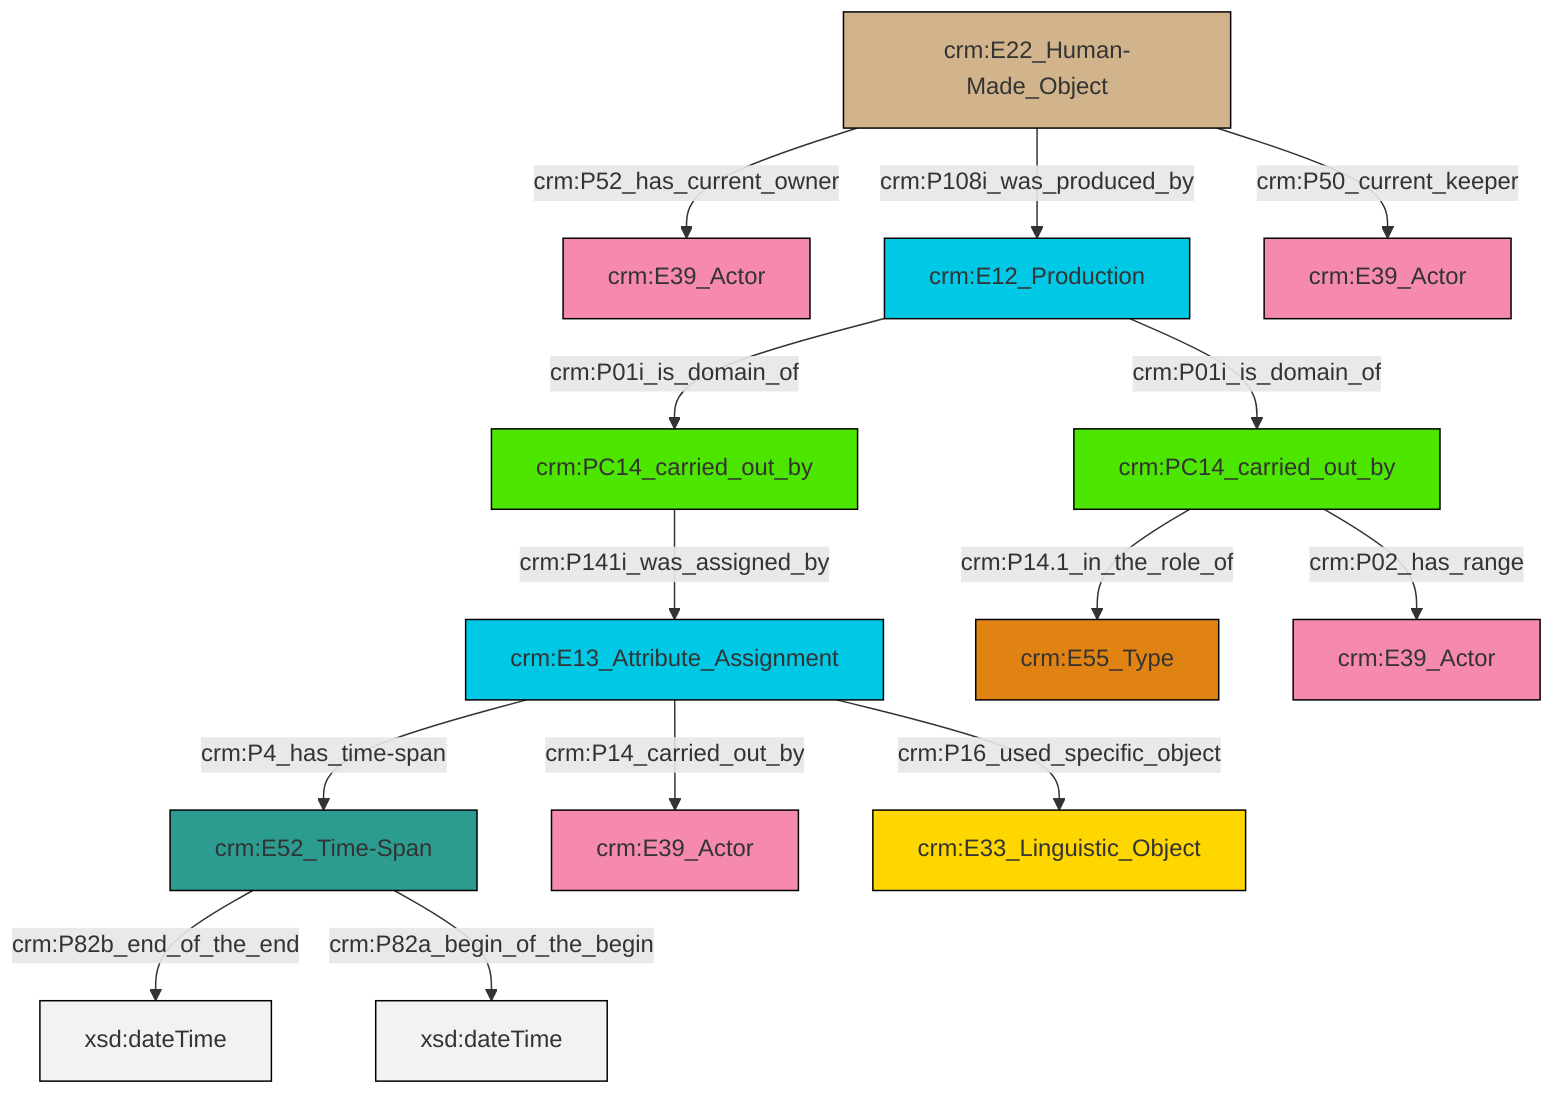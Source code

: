 graph TD
classDef Literal fill:#f2f2f2,stroke:#000000;
classDef CRM_Entity fill:#FFFFFF,stroke:#000000;
classDef Temporal_Entity fill:#00C9E6, stroke:#000000;
classDef Type fill:#E18312, stroke:#000000;
classDef Time-Span fill:#2C9C91, stroke:#000000;
classDef Appellation fill:#FFEB7F, stroke:#000000;
classDef Place fill:#008836, stroke:#000000;
classDef Persistent_Item fill:#B266B2, stroke:#000000;
classDef Conceptual_Object fill:#FFD700, stroke:#000000;
classDef Physical_Thing fill:#D2B48C, stroke:#000000;
classDef Actor fill:#f58aad, stroke:#000000;
classDef PC_Classes fill:#4ce600, stroke:#000000;
classDef Multi fill:#cccccc,stroke:#000000;

2["crm:E22_Human-Made_Object"]:::Physical_Thing -->|crm:P108i_was_produced_by| 3["crm:E12_Production"]:::Temporal_Entity
4["crm:E52_Time-Span"]:::Time-Span -->|crm:P82b_end_of_the_end| 5[xsd:dateTime]:::Literal
3["crm:E12_Production"]:::Temporal_Entity -->|crm:P01i_is_domain_of| 6["crm:PC14_carried_out_by"]:::PC_Classes
7["crm:E13_Attribute_Assignment"]:::Temporal_Entity -->|crm:P14_carried_out_by| 8["crm:E39_Actor"]:::Actor
2["crm:E22_Human-Made_Object"]:::Physical_Thing -->|crm:P52_has_current_owner| 0["crm:E39_Actor"]:::Actor
16["crm:PC14_carried_out_by"]:::PC_Classes -->|crm:P14.1_in_the_role_of| 14["crm:E55_Type"]:::Type
2["crm:E22_Human-Made_Object"]:::Physical_Thing -->|crm:P50_current_keeper| 17["crm:E39_Actor"]:::Actor
6["crm:PC14_carried_out_by"]:::PC_Classes -->|crm:P141i_was_assigned_by| 7["crm:E13_Attribute_Assignment"]:::Temporal_Entity
16["crm:PC14_carried_out_by"]:::PC_Classes -->|crm:P02_has_range| 21["crm:E39_Actor"]:::Actor
7["crm:E13_Attribute_Assignment"]:::Temporal_Entity -->|crm:P4_has_time-span| 4["crm:E52_Time-Span"]:::Time-Span
4["crm:E52_Time-Span"]:::Time-Span -->|crm:P82a_begin_of_the_begin| 24[xsd:dateTime]:::Literal
3["crm:E12_Production"]:::Temporal_Entity -->|crm:P01i_is_domain_of| 16["crm:PC14_carried_out_by"]:::PC_Classes
7["crm:E13_Attribute_Assignment"]:::Temporal_Entity -->|crm:P16_used_specific_object| 10["crm:E33_Linguistic_Object"]:::Conceptual_Object